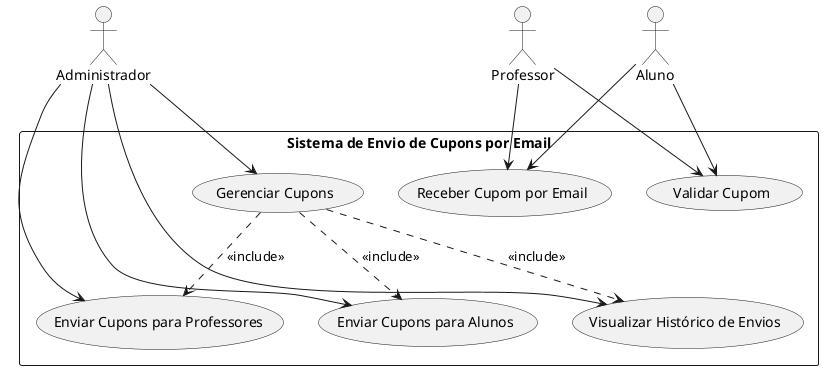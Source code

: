 @startuml Use Case - Email Coupon System

skinparam usecaseStyle uml2
skinparam backgroundColor white
skinparam handwritten false

actor "Administrador" as admin
actor "Professor" as teacher
actor "Aluno" as student

rectangle "Sistema de Envio de Cupons por Email" {
    usecase "Gerenciar Cupons" as UC1
    usecase "Enviar Cupons para Professores" as UC2
    usecase "Enviar Cupons para Alunos" as UC3
    usecase "Visualizar Histórico de Envios" as UC4
    usecase "Receber Cupom por Email" as UC5
    usecase "Validar Cupom" as UC6
}

admin --> UC1
admin --> UC2
admin --> UC3
admin --> UC4

teacher --> UC5
teacher --> UC6

student --> UC5
student --> UC6

UC1 ..> UC2 : <<include>>
UC1 ..> UC3 : <<include>>
UC1 ..> UC4 : <<include>>

@enduml 